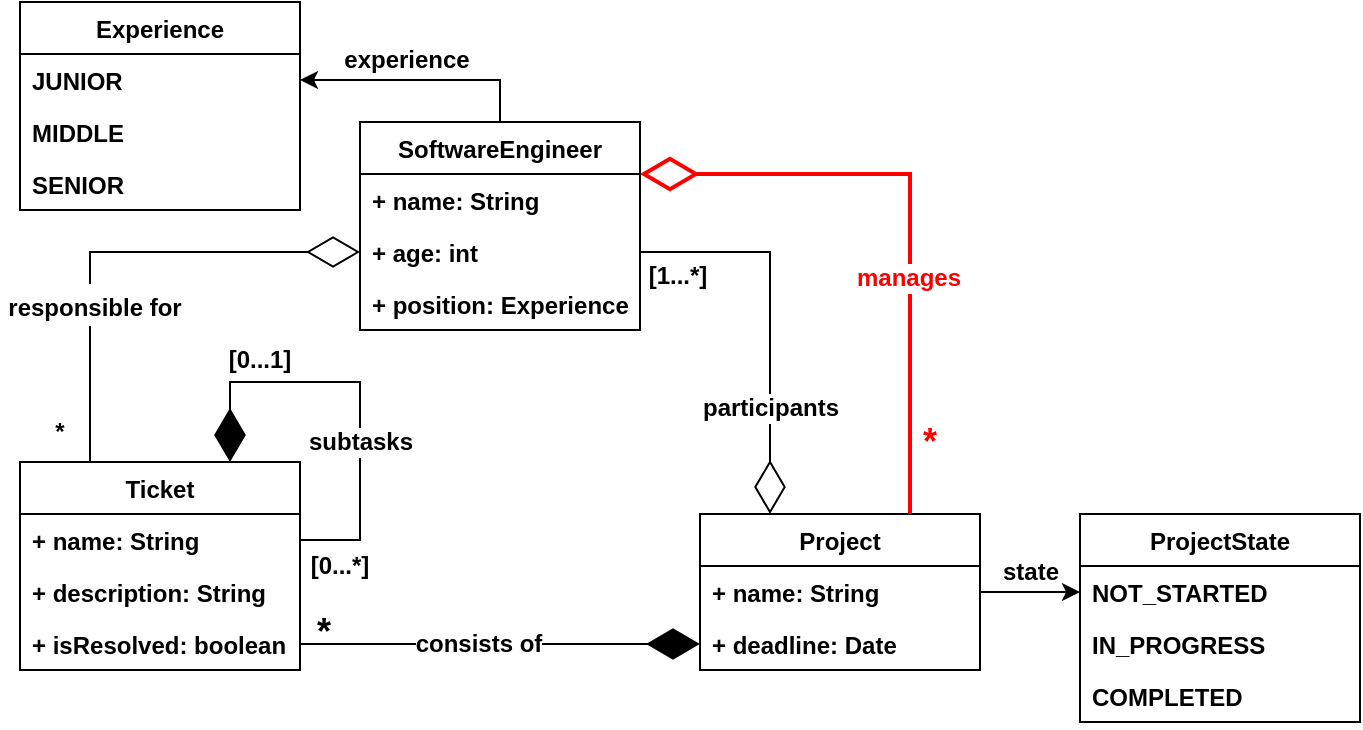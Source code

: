 <mxfile version="20.6.2" type="device"><diagram id="ZMgjUKZN02m_9C2LWV0k" name="Page-1"><mxGraphModel dx="1038" dy="617" grid="1" gridSize="10" guides="1" tooltips="1" connect="1" arrows="1" fold="1" page="1" pageScale="1" pageWidth="850" pageHeight="1100" math="0" shadow="0"><root><mxCell id="0"/><mxCell id="1" parent="0"/><mxCell id="ITCr3ZUDcbXwQUQ0dTvP-6" style="edgeStyle=orthogonalEdgeStyle;rounded=0;orthogonalLoop=1;jettySize=auto;html=1;exitX=0.5;exitY=0;exitDx=0;exitDy=0;entryX=1;entryY=0.5;entryDx=0;entryDy=0;strokeColor=#000000;strokeWidth=1;fontColor=#FF0000;" edge="1" parent="1" source="qzNrQBc4EFjXGf2cFist-1" target="ITCr3ZUDcbXwQUQ0dTvP-2"><mxGeometry relative="1" as="geometry"/></mxCell><mxCell id="qzNrQBc4EFjXGf2cFist-1" value="SoftwareEngineer" style="swimlane;fontStyle=1;childLayout=stackLayout;horizontal=1;startSize=26;fillColor=none;horizontalStack=0;resizeParent=1;resizeParentMax=0;resizeLast=0;collapsible=1;marginBottom=0;" parent="1" vertex="1"><mxGeometry x="310" y="110" width="140" height="104" as="geometry"/></mxCell><mxCell id="qzNrQBc4EFjXGf2cFist-2" value="+ name: String" style="text;strokeColor=none;fillColor=none;align=left;verticalAlign=top;spacingLeft=4;spacingRight=4;overflow=hidden;rotatable=0;points=[[0,0.5],[1,0.5]];portConstraint=eastwest;fontStyle=1" parent="qzNrQBc4EFjXGf2cFist-1" vertex="1"><mxGeometry y="26" width="140" height="26" as="geometry"/></mxCell><mxCell id="qzNrQBc4EFjXGf2cFist-3" value="+ age: int" style="text;strokeColor=none;fillColor=none;align=left;verticalAlign=top;spacingLeft=4;spacingRight=4;overflow=hidden;rotatable=0;points=[[0,0.5],[1,0.5]];portConstraint=eastwest;fontStyle=1" parent="qzNrQBc4EFjXGf2cFist-1" vertex="1"><mxGeometry y="52" width="140" height="26" as="geometry"/></mxCell><mxCell id="qzNrQBc4EFjXGf2cFist-4" value="+ position: Experience" style="text;strokeColor=none;fillColor=none;align=left;verticalAlign=top;spacingLeft=4;spacingRight=4;overflow=hidden;rotatable=0;points=[[0,0.5],[1,0.5]];portConstraint=eastwest;fontStyle=1" parent="qzNrQBc4EFjXGf2cFist-1" vertex="1"><mxGeometry y="78" width="140" height="26" as="geometry"/></mxCell><mxCell id="qzNrQBc4EFjXGf2cFist-5" value="Ticket" style="swimlane;fontStyle=1;childLayout=stackLayout;horizontal=1;startSize=26;fillColor=none;horizontalStack=0;resizeParent=1;resizeParentMax=0;resizeLast=0;collapsible=1;marginBottom=0;" parent="1" vertex="1"><mxGeometry x="140" y="280" width="140" height="104" as="geometry"/></mxCell><mxCell id="qzNrQBc4EFjXGf2cFist-6" value="+ name: String" style="text;strokeColor=none;fillColor=none;align=left;verticalAlign=top;spacingLeft=4;spacingRight=4;overflow=hidden;rotatable=0;points=[[0,0.5],[1,0.5]];portConstraint=eastwest;fontStyle=1" parent="qzNrQBc4EFjXGf2cFist-5" vertex="1"><mxGeometry y="26" width="140" height="26" as="geometry"/></mxCell><mxCell id="qzNrQBc4EFjXGf2cFist-7" value="+ description: String" style="text;strokeColor=none;fillColor=none;align=left;verticalAlign=top;spacingLeft=4;spacingRight=4;overflow=hidden;rotatable=0;points=[[0,0.5],[1,0.5]];portConstraint=eastwest;fontStyle=1" parent="qzNrQBc4EFjXGf2cFist-5" vertex="1"><mxGeometry y="52" width="140" height="26" as="geometry"/></mxCell><mxCell id="qzNrQBc4EFjXGf2cFist-8" value="+ isResolved: boolean" style="text;strokeColor=none;fillColor=none;align=left;verticalAlign=top;spacingLeft=4;spacingRight=4;overflow=hidden;rotatable=0;points=[[0,0.5],[1,0.5]];portConstraint=eastwest;fontStyle=1" parent="qzNrQBc4EFjXGf2cFist-5" vertex="1"><mxGeometry y="78" width="140" height="26" as="geometry"/></mxCell><mxCell id="qzNrQBc4EFjXGf2cFist-25" value="" style="endArrow=diamondThin;endFill=1;endSize=24;html=1;rounded=0;entryX=0.75;entryY=0;entryDx=0;entryDy=0;exitX=1;exitY=0.5;exitDx=0;exitDy=0;edgeStyle=orthogonalEdgeStyle;" parent="qzNrQBc4EFjXGf2cFist-5" source="qzNrQBc4EFjXGf2cFist-6" target="qzNrQBc4EFjXGf2cFist-5" edge="1"><mxGeometry width="160" relative="1" as="geometry"><mxPoint x="-70" y="-30" as="sourcePoint"/><mxPoint x="90" y="-30" as="targetPoint"/><Array as="points"><mxPoint x="170" y="39"/><mxPoint x="170" y="-40"/><mxPoint x="105" y="-40"/></Array></mxGeometry></mxCell><mxCell id="qzNrQBc4EFjXGf2cFist-27" value="&lt;font style=&quot;font-size: 12px;&quot;&gt;subtasks&lt;/font&gt;" style="edgeLabel;html=1;align=center;verticalAlign=middle;resizable=0;points=[];fontStyle=1" parent="qzNrQBc4EFjXGf2cFist-25" vertex="1" connectable="0"><mxGeometry x="0.159" y="-2" relative="1" as="geometry"><mxPoint x="15" y="32" as="offset"/></mxGeometry></mxCell><mxCell id="qzNrQBc4EFjXGf2cFist-9" value="Project" style="swimlane;fontStyle=1;childLayout=stackLayout;horizontal=1;startSize=26;fillColor=none;horizontalStack=0;resizeParent=1;resizeParentMax=0;resizeLast=0;collapsible=1;marginBottom=0;" parent="1" vertex="1"><mxGeometry x="480" y="306" width="140" height="78" as="geometry"/></mxCell><mxCell id="qzNrQBc4EFjXGf2cFist-10" value="+ name: String" style="text;strokeColor=none;fillColor=none;align=left;verticalAlign=top;spacingLeft=4;spacingRight=4;overflow=hidden;rotatable=0;points=[[0,0.5],[1,0.5]];portConstraint=eastwest;fontStyle=1" parent="qzNrQBc4EFjXGf2cFist-9" vertex="1"><mxGeometry y="26" width="140" height="26" as="geometry"/></mxCell><mxCell id="qzNrQBc4EFjXGf2cFist-12" value="+ deadline: Date" style="text;strokeColor=none;fillColor=none;align=left;verticalAlign=top;spacingLeft=4;spacingRight=4;overflow=hidden;rotatable=0;points=[[0,0.5],[1,0.5]];portConstraint=eastwest;fontStyle=1" parent="qzNrQBc4EFjXGf2cFist-9" vertex="1"><mxGeometry y="52" width="140" height="26" as="geometry"/></mxCell><mxCell id="qzNrQBc4EFjXGf2cFist-24" value="" style="endArrow=diamondThin;endFill=1;endSize=24;html=1;rounded=0;entryX=0;entryY=0.5;entryDx=0;entryDy=0;exitX=1;exitY=0.5;exitDx=0;exitDy=0;fontStyle=1" parent="1" source="qzNrQBc4EFjXGf2cFist-8" target="qzNrQBc4EFjXGf2cFist-12" edge="1"><mxGeometry width="160" relative="1" as="geometry"><mxPoint x="290" y="390" as="sourcePoint"/><mxPoint x="450" y="390" as="targetPoint"/></mxGeometry></mxCell><mxCell id="qzNrQBc4EFjXGf2cFist-40" value="&lt;b&gt;consists of&lt;/b&gt;" style="edgeLabel;html=1;align=center;verticalAlign=middle;resizable=0;points=[];fontSize=12;" parent="qzNrQBc4EFjXGf2cFist-24" vertex="1" connectable="0"><mxGeometry x="-0.11" relative="1" as="geometry"><mxPoint as="offset"/></mxGeometry></mxCell><mxCell id="qzNrQBc4EFjXGf2cFist-26" value="" style="endArrow=diamondThin;endFill=0;endSize=24;html=1;rounded=0;entryX=0;entryY=0.5;entryDx=0;entryDy=0;exitX=0.25;exitY=0;exitDx=0;exitDy=0;" parent="1" source="qzNrQBc4EFjXGf2cFist-5" target="qzNrQBc4EFjXGf2cFist-3" edge="1"><mxGeometry width="160" relative="1" as="geometry"><mxPoint x="340" y="430" as="sourcePoint"/><mxPoint x="500" y="430" as="targetPoint"/><Array as="points"><mxPoint x="175" y="175"/></Array></mxGeometry></mxCell><mxCell id="qzNrQBc4EFjXGf2cFist-42" value="&lt;font style=&quot;font-size: 12px;&quot;&gt;&lt;b&gt;responsible for&lt;/b&gt;&lt;/font&gt;" style="edgeLabel;html=1;align=center;verticalAlign=middle;resizable=0;points=[];fontSize=18;" parent="qzNrQBc4EFjXGf2cFist-26" vertex="1" connectable="0"><mxGeometry x="-0.342" y="-2" relative="1" as="geometry"><mxPoint as="offset"/></mxGeometry></mxCell><mxCell id="qzNrQBc4EFjXGf2cFist-28" value="[0...1]" style="text;html=1;strokeColor=none;fillColor=none;align=center;verticalAlign=middle;whiteSpace=wrap;rounded=0;fontSize=12;fontStyle=1" parent="1" vertex="1"><mxGeometry x="230" y="214" width="60" height="30" as="geometry"/></mxCell><mxCell id="qzNrQBc4EFjXGf2cFist-29" value="&lt;b&gt;[0...*]&lt;/b&gt;" style="text;html=1;strokeColor=none;fillColor=none;align=center;verticalAlign=middle;whiteSpace=wrap;rounded=0;fontSize=12;" parent="1" vertex="1"><mxGeometry x="270" y="317" width="60" height="30" as="geometry"/></mxCell><mxCell id="qzNrQBc4EFjXGf2cFist-30" value="&lt;b&gt;*&lt;/b&gt;" style="text;html=1;strokeColor=none;fillColor=none;align=center;verticalAlign=middle;whiteSpace=wrap;rounded=0;fontSize=12;" parent="1" vertex="1"><mxGeometry x="130" y="250" width="60" height="30" as="geometry"/></mxCell><mxCell id="qzNrQBc4EFjXGf2cFist-34" value="" style="endArrow=diamondThin;endFill=0;endSize=24;html=1;rounded=0;fontSize=12;entryX=1;entryY=0.25;entryDx=0;entryDy=0;exitX=0.75;exitY=0;exitDx=0;exitDy=0;strokeColor=#FF0000;strokeWidth=2;" parent="1" source="qzNrQBc4EFjXGf2cFist-9" target="qzNrQBc4EFjXGf2cFist-1" edge="1"><mxGeometry width="160" relative="1" as="geometry"><mxPoint x="340" y="430" as="sourcePoint"/><mxPoint x="500" y="430" as="targetPoint"/><Array as="points"><mxPoint x="585" y="136"/></Array></mxGeometry></mxCell><mxCell id="qzNrQBc4EFjXGf2cFist-36" value="&lt;b&gt;&lt;font color=&quot;#ff0000&quot;&gt;manages&lt;/font&gt;&lt;/b&gt;" style="edgeLabel;html=1;align=center;verticalAlign=middle;resizable=0;points=[];fontSize=12;" parent="qzNrQBc4EFjXGf2cFist-34" vertex="1" connectable="0"><mxGeometry x="-0.556" y="3" relative="1" as="geometry"><mxPoint x="2" y="-51" as="offset"/></mxGeometry></mxCell><mxCell id="qzNrQBc4EFjXGf2cFist-35" value="&lt;font color=&quot;#ff0000&quot;&gt;*&lt;/font&gt;" style="text;html=1;strokeColor=none;fillColor=none;align=center;verticalAlign=middle;whiteSpace=wrap;rounded=0;fontSize=18;fontStyle=1" parent="1" vertex="1"><mxGeometry x="565" y="255" width="60" height="30" as="geometry"/></mxCell><mxCell id="qzNrQBc4EFjXGf2cFist-37" value="" style="endArrow=diamondThin;endFill=0;endSize=24;html=1;rounded=0;fontSize=12;entryX=0.25;entryY=0;entryDx=0;entryDy=0;exitX=1;exitY=0.5;exitDx=0;exitDy=0;" parent="1" source="qzNrQBc4EFjXGf2cFist-3" target="qzNrQBc4EFjXGf2cFist-9" edge="1"><mxGeometry width="160" relative="1" as="geometry"><mxPoint x="340" y="430" as="sourcePoint"/><mxPoint x="500" y="430" as="targetPoint"/><Array as="points"><mxPoint x="515" y="175"/></Array></mxGeometry></mxCell><mxCell id="qzNrQBc4EFjXGf2cFist-39" value="&lt;b&gt;participants&lt;/b&gt;" style="edgeLabel;html=1;align=center;verticalAlign=middle;resizable=0;points=[];fontSize=12;" parent="qzNrQBc4EFjXGf2cFist-37" vertex="1" connectable="0"><mxGeometry x="0.224" relative="1" as="geometry"><mxPoint y="23" as="offset"/></mxGeometry></mxCell><mxCell id="qzNrQBc4EFjXGf2cFist-38" value="&lt;b&gt;[1...*]&lt;/b&gt;" style="text;html=1;strokeColor=none;fillColor=none;align=center;verticalAlign=middle;whiteSpace=wrap;rounded=0;fontSize=12;" parent="1" vertex="1"><mxGeometry x="439" y="172" width="60" height="30" as="geometry"/></mxCell><mxCell id="qzNrQBc4EFjXGf2cFist-41" value="*" style="text;html=1;strokeColor=none;fillColor=none;align=center;verticalAlign=middle;whiteSpace=wrap;rounded=0;fontSize=18;fontStyle=1" parent="1" vertex="1"><mxGeometry x="262" y="350" width="60" height="30" as="geometry"/></mxCell><mxCell id="zBadh2CSAZ9pjznxS3TC-9" value="ProjectState" style="swimlane;fontStyle=1;childLayout=stackLayout;horizontal=1;startSize=26;fillColor=none;horizontalStack=0;resizeParent=1;resizeParentMax=0;resizeLast=0;collapsible=1;marginBottom=0;" parent="1" vertex="1"><mxGeometry x="670" y="306" width="140" height="104" as="geometry"/></mxCell><mxCell id="zBadh2CSAZ9pjznxS3TC-10" value="NOT_STARTED" style="text;strokeColor=none;fillColor=none;align=left;verticalAlign=top;spacingLeft=4;spacingRight=4;overflow=hidden;rotatable=0;points=[[0,0.5],[1,0.5]];portConstraint=eastwest;fontStyle=1" parent="zBadh2CSAZ9pjznxS3TC-9" vertex="1"><mxGeometry y="26" width="140" height="26" as="geometry"/></mxCell><mxCell id="zBadh2CSAZ9pjznxS3TC-11" value="IN_PROGRESS" style="text;strokeColor=none;fillColor=none;align=left;verticalAlign=top;spacingLeft=4;spacingRight=4;overflow=hidden;rotatable=0;points=[[0,0.5],[1,0.5]];portConstraint=eastwest;fontStyle=1" parent="zBadh2CSAZ9pjznxS3TC-9" vertex="1"><mxGeometry y="52" width="140" height="26" as="geometry"/></mxCell><mxCell id="zBadh2CSAZ9pjznxS3TC-12" value="COMPLETED" style="text;strokeColor=none;fillColor=none;align=left;verticalAlign=top;spacingLeft=4;spacingRight=4;overflow=hidden;rotatable=0;points=[[0,0.5],[1,0.5]];portConstraint=eastwest;fontStyle=1" parent="zBadh2CSAZ9pjznxS3TC-9" vertex="1"><mxGeometry y="78" width="140" height="26" as="geometry"/></mxCell><mxCell id="zBadh2CSAZ9pjznxS3TC-15" style="edgeStyle=orthogonalEdgeStyle;rounded=0;orthogonalLoop=1;jettySize=auto;html=1;exitX=1;exitY=0.5;exitDx=0;exitDy=0;fontSize=14;fontColor=#FF0000;" parent="1" source="qzNrQBc4EFjXGf2cFist-10" target="zBadh2CSAZ9pjznxS3TC-10" edge="1"><mxGeometry relative="1" as="geometry"/></mxCell><mxCell id="zBadh2CSAZ9pjznxS3TC-16" value="&lt;font color=&quot;#000000&quot; style=&quot;font-size: 12px;&quot;&gt;&lt;b&gt;state&lt;/b&gt;&lt;/font&gt;" style="text;html=1;align=center;verticalAlign=middle;resizable=0;points=[];autosize=1;strokeColor=none;fillColor=none;fontSize=12;fontColor=#FF0000;" parent="1" vertex="1"><mxGeometry x="620" y="320" width="50" height="30" as="geometry"/></mxCell><mxCell id="ITCr3ZUDcbXwQUQ0dTvP-1" value="Experience" style="swimlane;fontStyle=1;childLayout=stackLayout;horizontal=1;startSize=26;fillColor=none;horizontalStack=0;resizeParent=1;resizeParentMax=0;resizeLast=0;collapsible=1;marginBottom=0;" vertex="1" parent="1"><mxGeometry x="140" y="50" width="140" height="104" as="geometry"/></mxCell><mxCell id="ITCr3ZUDcbXwQUQ0dTvP-2" value="JUNIOR" style="text;strokeColor=none;fillColor=none;align=left;verticalAlign=top;spacingLeft=4;spacingRight=4;overflow=hidden;rotatable=0;points=[[0,0.5],[1,0.5]];portConstraint=eastwest;fontStyle=1" vertex="1" parent="ITCr3ZUDcbXwQUQ0dTvP-1"><mxGeometry y="26" width="140" height="26" as="geometry"/></mxCell><mxCell id="ITCr3ZUDcbXwQUQ0dTvP-3" value="MIDDLE" style="text;strokeColor=none;fillColor=none;align=left;verticalAlign=top;spacingLeft=4;spacingRight=4;overflow=hidden;rotatable=0;points=[[0,0.5],[1,0.5]];portConstraint=eastwest;fontStyle=1" vertex="1" parent="ITCr3ZUDcbXwQUQ0dTvP-1"><mxGeometry y="52" width="140" height="26" as="geometry"/></mxCell><mxCell id="ITCr3ZUDcbXwQUQ0dTvP-4" value="SENIOR" style="text;strokeColor=none;fillColor=none;align=left;verticalAlign=top;spacingLeft=4;spacingRight=4;overflow=hidden;rotatable=0;points=[[0,0.5],[1,0.5]];portConstraint=eastwest;fontStyle=1" vertex="1" parent="ITCr3ZUDcbXwQUQ0dTvP-1"><mxGeometry y="78" width="140" height="26" as="geometry"/></mxCell><mxCell id="ITCr3ZUDcbXwQUQ0dTvP-8" value="&lt;font color=&quot;#000000&quot;&gt;&lt;b&gt;experience&lt;/b&gt;&lt;/font&gt;" style="text;html=1;align=center;verticalAlign=middle;resizable=0;points=[];autosize=1;strokeColor=none;fillColor=none;fontSize=12;fontColor=#FF0000;" vertex="1" parent="1"><mxGeometry x="288" y="64" width="90" height="30" as="geometry"/></mxCell></root></mxGraphModel></diagram></mxfile>